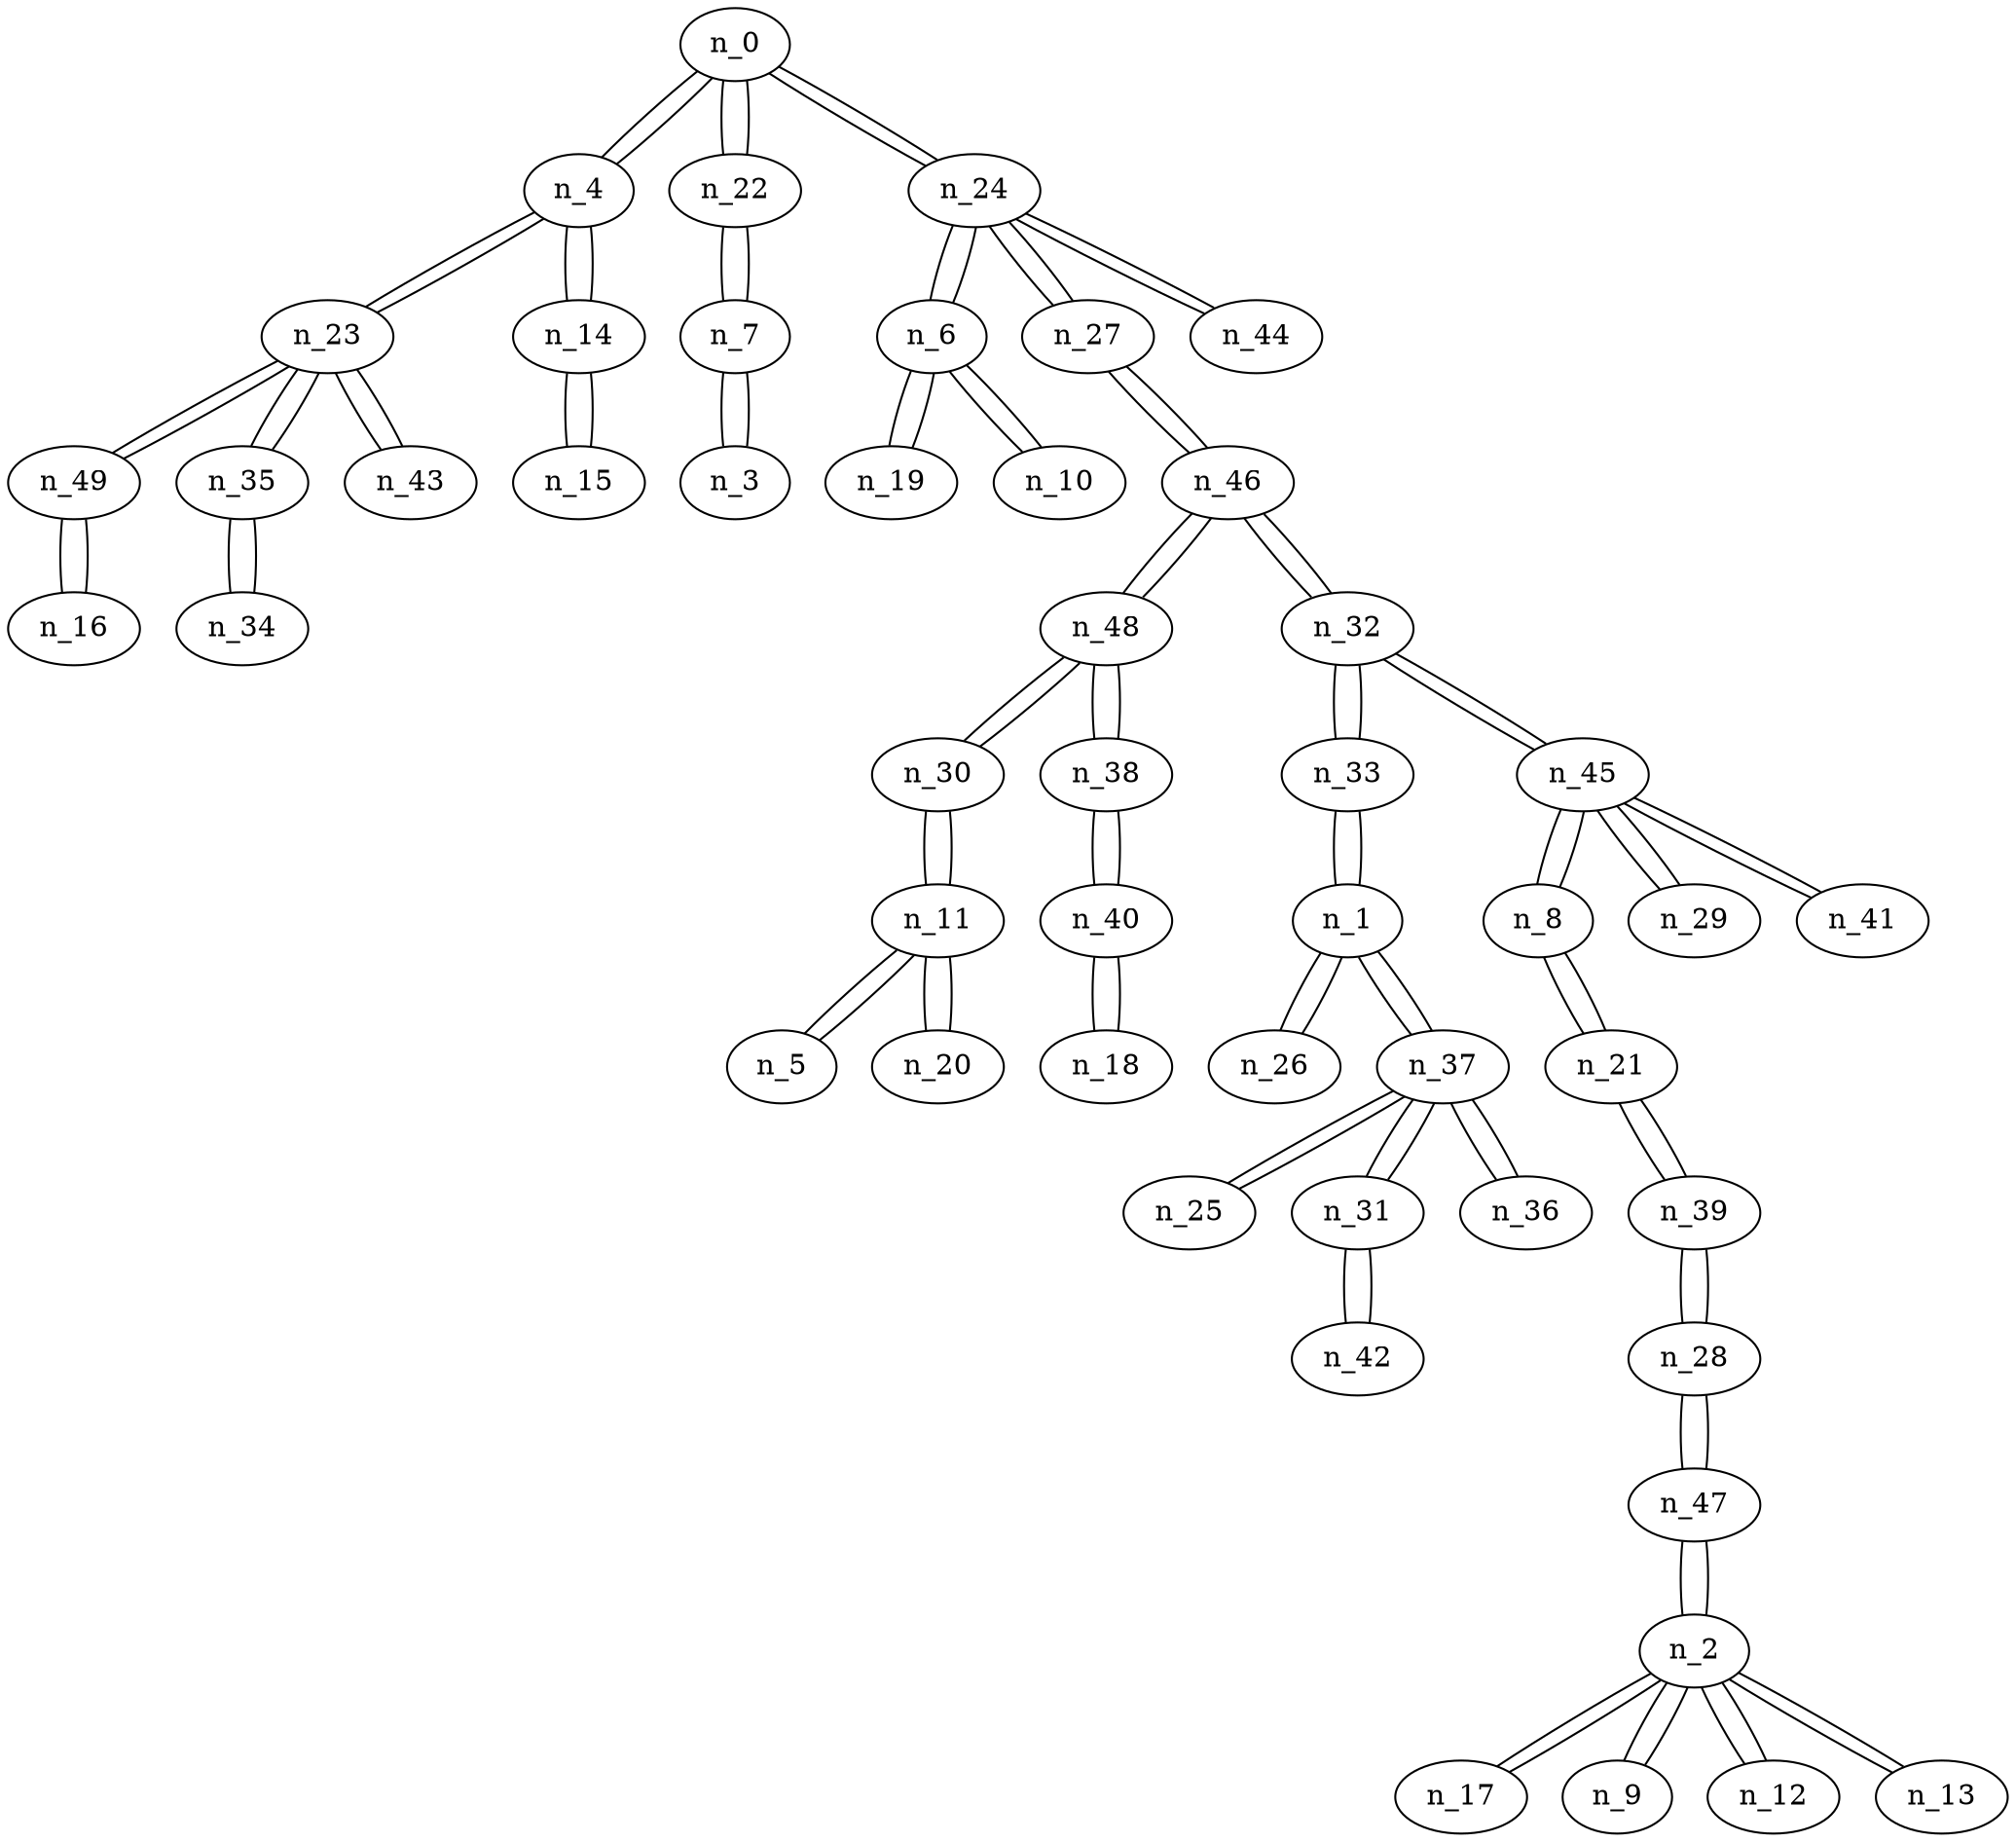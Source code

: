 graph g7 {
n_0--n_4
n_0--n_22
n_0--n_24
n_1--n_26
n_1--n_33
n_1--n_37
n_2--n_17
n_2--n_9
n_2--n_12
n_2--n_13
n_2--n_47
n_3--n_7
n_4--n_23
n_4--n_0
n_4--n_14
n_5--n_11
n_6--n_19
n_6--n_10
n_6--n_24
n_7--n_3
n_7--n_22
n_8--n_21
n_8--n_45
n_9--n_2
n_10--n_6
n_11--n_20
n_11--n_5
n_11--n_30
n_12--n_2
n_13--n_2
n_14--n_15
n_14--n_4
n_15--n_14
n_16--n_49
n_17--n_2
n_18--n_40
n_19--n_6
n_20--n_11
n_21--n_8
n_21--n_39
n_22--n_0
n_22--n_7
n_23--n_35
n_23--n_4
n_23--n_43
n_23--n_49
n_24--n_27
n_24--n_44
n_24--n_0
n_24--n_6
n_25--n_37
n_26--n_1
n_27--n_24
n_27--n_46
n_28--n_39
n_28--n_47
n_29--n_45
n_30--n_11
n_30--n_48
n_31--n_42
n_31--n_37
n_32--n_33
n_32--n_45
n_32--n_46
n_33--n_1
n_33--n_32
n_34--n_35
n_35--n_23
n_35--n_34
n_36--n_37
n_37--n_1
n_37--n_25
n_37--n_31
n_37--n_36
n_38--n_40
n_38--n_48
n_39--n_21
n_39--n_28
n_40--n_18
n_40--n_38
n_41--n_45
n_42--n_31
n_43--n_23
n_44--n_24
n_45--n_41
n_45--n_8
n_45--n_29
n_45--n_32
n_46--n_27
n_46--n_32
n_46--n_48
n_47--n_28
n_47--n_2
n_48--n_30
n_48--n_38
n_48--n_46
n_49--n_16
n_49--n_23
}